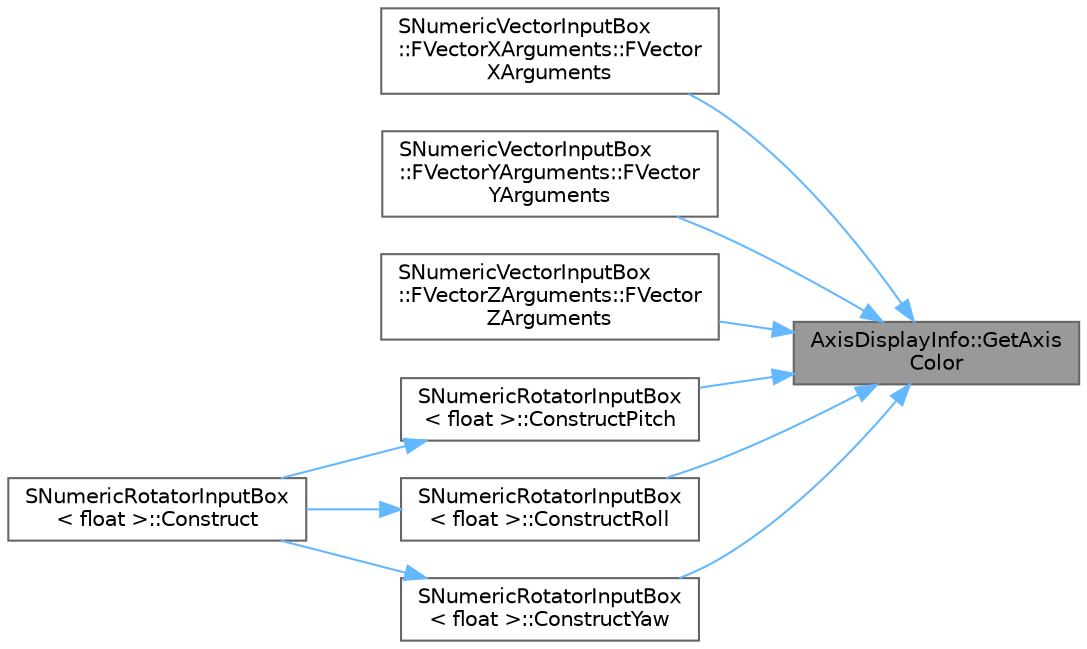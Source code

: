 digraph "AxisDisplayInfo::GetAxisColor"
{
 // INTERACTIVE_SVG=YES
 // LATEX_PDF_SIZE
  bgcolor="transparent";
  edge [fontname=Helvetica,fontsize=10,labelfontname=Helvetica,labelfontsize=10];
  node [fontname=Helvetica,fontsize=10,shape=box,height=0.2,width=0.4];
  rankdir="RL";
  Node1 [id="Node000001",label="AxisDisplayInfo::GetAxis\lColor",height=0.2,width=0.4,color="gray40", fillcolor="grey60", style="filled", fontcolor="black",tooltip="Gets the color to use for the given axis."];
  Node1 -> Node2 [id="edge1_Node000001_Node000002",dir="back",color="steelblue1",style="solid",tooltip=" "];
  Node2 [id="Node000002",label="SNumericVectorInputBox\l::FVectorXArguments::FVector\lXArguments",height=0.2,width=0.4,color="grey40", fillcolor="white", style="filled",URL="$d6/d09/structSNumericVectorInputBox_1_1FVectorXArguments.html#a7cdce3462aa956f27b5ff1c80cbaddb7",tooltip=" "];
  Node1 -> Node3 [id="edge2_Node000001_Node000003",dir="back",color="steelblue1",style="solid",tooltip=" "];
  Node3 [id="Node000003",label="SNumericVectorInputBox\l::FVectorYArguments::FVector\lYArguments",height=0.2,width=0.4,color="grey40", fillcolor="white", style="filled",URL="$d9/d36/structSNumericVectorInputBox_1_1FVectorYArguments.html#a77edcdfba881446f673f84ac7f24171b",tooltip=" "];
  Node1 -> Node4 [id="edge3_Node000001_Node000004",dir="back",color="steelblue1",style="solid",tooltip=" "];
  Node4 [id="Node000004",label="SNumericVectorInputBox\l::FVectorZArguments::FVector\lZArguments",height=0.2,width=0.4,color="grey40", fillcolor="white", style="filled",URL="$d7/d42/structSNumericVectorInputBox_1_1FVectorZArguments.html#a555c88efee0d22b220ecfa871605b3df",tooltip=" "];
  Node1 -> Node5 [id="edge4_Node000001_Node000005",dir="back",color="steelblue1",style="solid",tooltip=" "];
  Node5 [id="Node000005",label="SNumericRotatorInputBox\l\< float \>::ConstructPitch",height=0.2,width=0.4,color="grey40", fillcolor="white", style="filled",URL="$de/dee/classSNumericRotatorInputBox.html#ab9fcac6fafe090f38800a6e935b56c6f",tooltip=" "];
  Node5 -> Node6 [id="edge5_Node000005_Node000006",dir="back",color="steelblue1",style="solid",tooltip=" "];
  Node6 [id="Node000006",label="SNumericRotatorInputBox\l\< float \>::Construct",height=0.2,width=0.4,color="grey40", fillcolor="white", style="filled",URL="$de/dee/classSNumericRotatorInputBox.html#a8fe779a7671a76bd93c6837d87e4ab6b",tooltip=" "];
  Node1 -> Node7 [id="edge6_Node000001_Node000007",dir="back",color="steelblue1",style="solid",tooltip=" "];
  Node7 [id="Node000007",label="SNumericRotatorInputBox\l\< float \>::ConstructRoll",height=0.2,width=0.4,color="grey40", fillcolor="white", style="filled",URL="$de/dee/classSNumericRotatorInputBox.html#a21a596f656587b8e2357263f04eb0d16",tooltip=" "];
  Node7 -> Node6 [id="edge7_Node000007_Node000006",dir="back",color="steelblue1",style="solid",tooltip=" "];
  Node1 -> Node8 [id="edge8_Node000001_Node000008",dir="back",color="steelblue1",style="solid",tooltip=" "];
  Node8 [id="Node000008",label="SNumericRotatorInputBox\l\< float \>::ConstructYaw",height=0.2,width=0.4,color="grey40", fillcolor="white", style="filled",URL="$de/dee/classSNumericRotatorInputBox.html#ab713ce33357bdaa57f2c998fb80f8dd5",tooltip=" "];
  Node8 -> Node6 [id="edge9_Node000008_Node000006",dir="back",color="steelblue1",style="solid",tooltip=" "];
}
